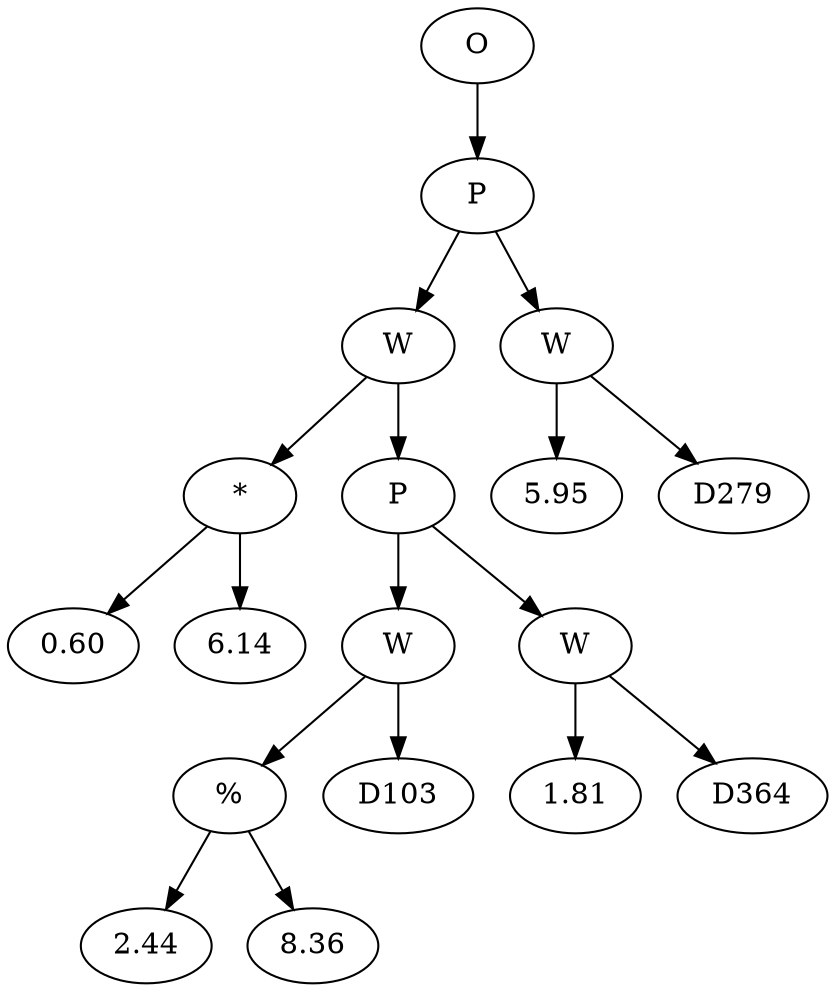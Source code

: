 // Tree
digraph {
	3079774 [label=O]
	3079775 [label=P]
	3079774 -> 3079775
	3079776 [label=W]
	3079775 -> 3079776
	3079777 [label="*"]
	3079776 -> 3079777
	3079778 [label=0.60]
	3079777 -> 3079778
	3079779 [label=6.14]
	3079777 -> 3079779
	3079780 [label=P]
	3079776 -> 3079780
	3079781 [label=W]
	3079780 -> 3079781
	3079782 [label="%"]
	3079781 -> 3079782
	3079783 [label=2.44]
	3079782 -> 3079783
	3079784 [label=8.36]
	3079782 -> 3079784
	3079785 [label=D103]
	3079781 -> 3079785
	3079786 [label=W]
	3079780 -> 3079786
	3079787 [label=1.81]
	3079786 -> 3079787
	3079788 [label=D364]
	3079786 -> 3079788
	3079789 [label=W]
	3079775 -> 3079789
	3079790 [label=5.95]
	3079789 -> 3079790
	3079791 [label=D279]
	3079789 -> 3079791
}
